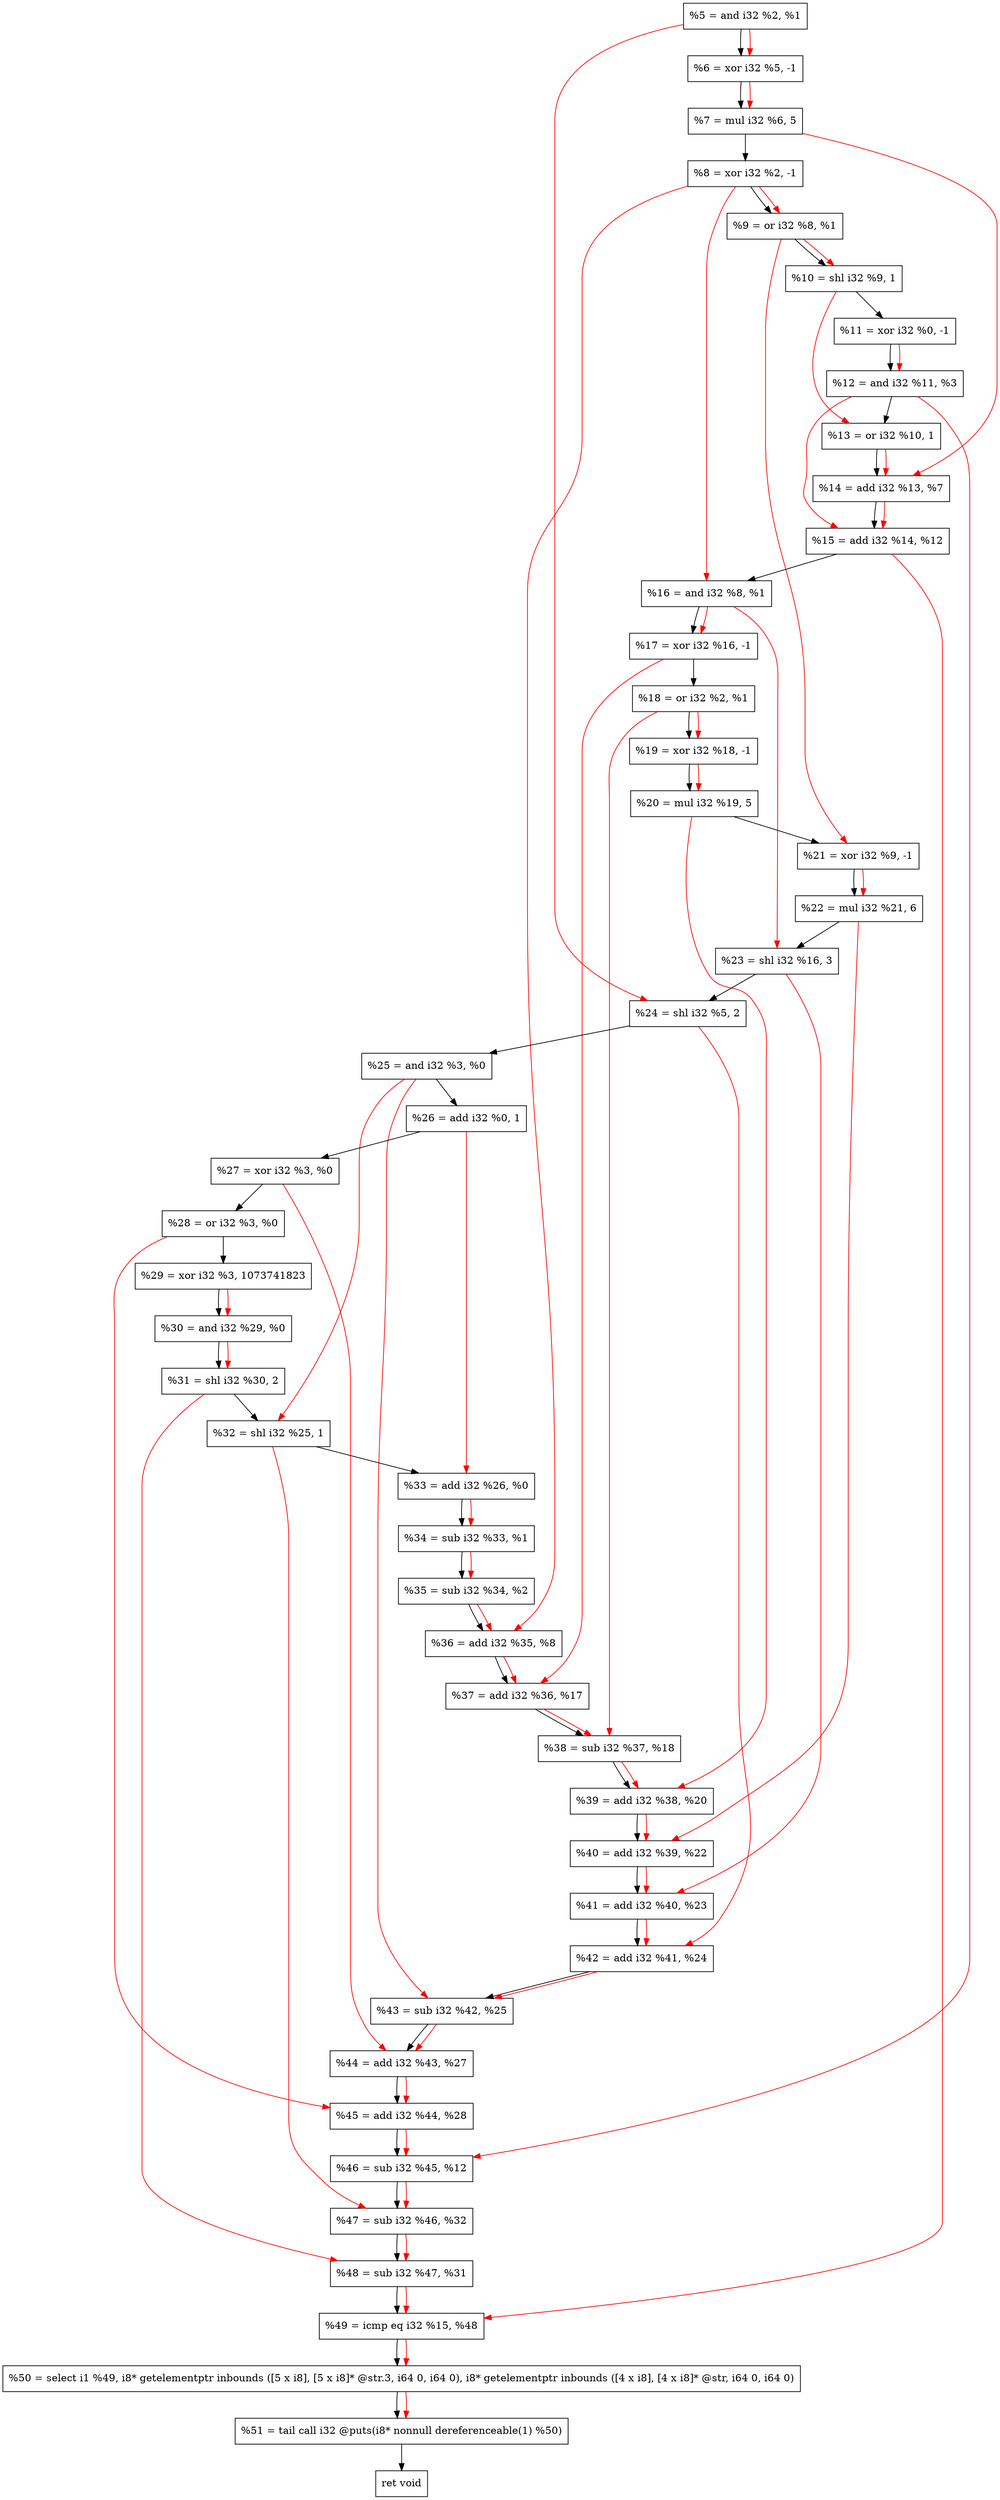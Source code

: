 digraph "DFG for'crackme' function" {
	Node0x14a4710[shape=record, label="  %5 = and i32 %2, %1"];
	Node0x14a4d90[shape=record, label="  %6 = xor i32 %5, -1"];
	Node0x14a4e30[shape=record, label="  %7 = mul i32 %6, 5"];
	Node0x14a4ea0[shape=record, label="  %8 = xor i32 %2, -1"];
	Node0x14a4f10[shape=record, label="  %9 = or i32 %8, %1"];
	Node0x14a4fb0[shape=record, label="  %10 = shl i32 %9, 1"];
	Node0x14a5020[shape=record, label="  %11 = xor i32 %0, -1"];
	Node0x14a5090[shape=record, label="  %12 = and i32 %11, %3"];
	Node0x14a5100[shape=record, label="  %13 = or i32 %10, 1"];
	Node0x14a5170[shape=record, label="  %14 = add i32 %13, %7"];
	Node0x14a51e0[shape=record, label="  %15 = add i32 %14, %12"];
	Node0x14a5250[shape=record, label="  %16 = and i32 %8, %1"];
	Node0x14a52c0[shape=record, label="  %17 = xor i32 %16, -1"];
	Node0x14a5330[shape=record, label="  %18 = or i32 %2, %1"];
	Node0x14a53a0[shape=record, label="  %19 = xor i32 %18, -1"];
	Node0x14a5410[shape=record, label="  %20 = mul i32 %19, 5"];
	Node0x14a5480[shape=record, label="  %21 = xor i32 %9, -1"];
	Node0x14a5520[shape=record, label="  %22 = mul i32 %21, 6"];
	Node0x14a55c0[shape=record, label="  %23 = shl i32 %16, 3"];
	Node0x14a5660[shape=record, label="  %24 = shl i32 %5, 2"];
	Node0x14a56d0[shape=record, label="  %25 = and i32 %3, %0"];
	Node0x14a5740[shape=record, label="  %26 = add i32 %0, 1"];
	Node0x14a57b0[shape=record, label="  %27 = xor i32 %3, %0"];
	Node0x14a5820[shape=record, label="  %28 = or i32 %3, %0"];
	Node0x14a58c0[shape=record, label="  %29 = xor i32 %3, 1073741823"];
	Node0x14a5930[shape=record, label="  %30 = and i32 %29, %0"];
	Node0x14a59a0[shape=record, label="  %31 = shl i32 %30, 2"];
	Node0x14a5a10[shape=record, label="  %32 = shl i32 %25, 1"];
	Node0x14a5c90[shape=record, label="  %33 = add i32 %26, %0"];
	Node0x14a5d00[shape=record, label="  %34 = sub i32 %33, %1"];
	Node0x14a5d70[shape=record, label="  %35 = sub i32 %34, %2"];
	Node0x14a5de0[shape=record, label="  %36 = add i32 %35, %8"];
	Node0x14a5e50[shape=record, label="  %37 = add i32 %36, %17"];
	Node0x14a5ec0[shape=record, label="  %38 = sub i32 %37, %18"];
	Node0x14a5f30[shape=record, label="  %39 = add i32 %38, %20"];
	Node0x14a5fa0[shape=record, label="  %40 = add i32 %39, %22"];
	Node0x14a6010[shape=record, label="  %41 = add i32 %40, %23"];
	Node0x14a6080[shape=record, label="  %42 = add i32 %41, %24"];
	Node0x14a60f0[shape=record, label="  %43 = sub i32 %42, %25"];
	Node0x14a6160[shape=record, label="  %44 = add i32 %43, %27"];
	Node0x14a61d0[shape=record, label="  %45 = add i32 %44, %28"];
	Node0x14a6240[shape=record, label="  %46 = sub i32 %45, %12"];
	Node0x14a62b0[shape=record, label="  %47 = sub i32 %46, %32"];
	Node0x14a6320[shape=record, label="  %48 = sub i32 %47, %31"];
	Node0x14a6390[shape=record, label="  %49 = icmp eq i32 %15, %48"];
	Node0x1445268[shape=record, label="  %50 = select i1 %49, i8* getelementptr inbounds ([5 x i8], [5 x i8]* @str.3, i64 0, i64 0), i8* getelementptr inbounds ([4 x i8], [4 x i8]* @str, i64 0, i64 0)"];
	Node0x14a6830[shape=record, label="  %51 = tail call i32 @puts(i8* nonnull dereferenceable(1) %50)"];
	Node0x14a6880[shape=record, label="  ret void"];
	Node0x14a4710 -> Node0x14a4d90;
	Node0x14a4d90 -> Node0x14a4e30;
	Node0x14a4e30 -> Node0x14a4ea0;
	Node0x14a4ea0 -> Node0x14a4f10;
	Node0x14a4f10 -> Node0x14a4fb0;
	Node0x14a4fb0 -> Node0x14a5020;
	Node0x14a5020 -> Node0x14a5090;
	Node0x14a5090 -> Node0x14a5100;
	Node0x14a5100 -> Node0x14a5170;
	Node0x14a5170 -> Node0x14a51e0;
	Node0x14a51e0 -> Node0x14a5250;
	Node0x14a5250 -> Node0x14a52c0;
	Node0x14a52c0 -> Node0x14a5330;
	Node0x14a5330 -> Node0x14a53a0;
	Node0x14a53a0 -> Node0x14a5410;
	Node0x14a5410 -> Node0x14a5480;
	Node0x14a5480 -> Node0x14a5520;
	Node0x14a5520 -> Node0x14a55c0;
	Node0x14a55c0 -> Node0x14a5660;
	Node0x14a5660 -> Node0x14a56d0;
	Node0x14a56d0 -> Node0x14a5740;
	Node0x14a5740 -> Node0x14a57b0;
	Node0x14a57b0 -> Node0x14a5820;
	Node0x14a5820 -> Node0x14a58c0;
	Node0x14a58c0 -> Node0x14a5930;
	Node0x14a5930 -> Node0x14a59a0;
	Node0x14a59a0 -> Node0x14a5a10;
	Node0x14a5a10 -> Node0x14a5c90;
	Node0x14a5c90 -> Node0x14a5d00;
	Node0x14a5d00 -> Node0x14a5d70;
	Node0x14a5d70 -> Node0x14a5de0;
	Node0x14a5de0 -> Node0x14a5e50;
	Node0x14a5e50 -> Node0x14a5ec0;
	Node0x14a5ec0 -> Node0x14a5f30;
	Node0x14a5f30 -> Node0x14a5fa0;
	Node0x14a5fa0 -> Node0x14a6010;
	Node0x14a6010 -> Node0x14a6080;
	Node0x14a6080 -> Node0x14a60f0;
	Node0x14a60f0 -> Node0x14a6160;
	Node0x14a6160 -> Node0x14a61d0;
	Node0x14a61d0 -> Node0x14a6240;
	Node0x14a6240 -> Node0x14a62b0;
	Node0x14a62b0 -> Node0x14a6320;
	Node0x14a6320 -> Node0x14a6390;
	Node0x14a6390 -> Node0x1445268;
	Node0x1445268 -> Node0x14a6830;
	Node0x14a6830 -> Node0x14a6880;
edge [color=red]
	Node0x14a4710 -> Node0x14a4d90;
	Node0x14a4d90 -> Node0x14a4e30;
	Node0x14a4ea0 -> Node0x14a4f10;
	Node0x14a4f10 -> Node0x14a4fb0;
	Node0x14a5020 -> Node0x14a5090;
	Node0x14a4fb0 -> Node0x14a5100;
	Node0x14a5100 -> Node0x14a5170;
	Node0x14a4e30 -> Node0x14a5170;
	Node0x14a5170 -> Node0x14a51e0;
	Node0x14a5090 -> Node0x14a51e0;
	Node0x14a4ea0 -> Node0x14a5250;
	Node0x14a5250 -> Node0x14a52c0;
	Node0x14a5330 -> Node0x14a53a0;
	Node0x14a53a0 -> Node0x14a5410;
	Node0x14a4f10 -> Node0x14a5480;
	Node0x14a5480 -> Node0x14a5520;
	Node0x14a5250 -> Node0x14a55c0;
	Node0x14a4710 -> Node0x14a5660;
	Node0x14a58c0 -> Node0x14a5930;
	Node0x14a5930 -> Node0x14a59a0;
	Node0x14a56d0 -> Node0x14a5a10;
	Node0x14a5740 -> Node0x14a5c90;
	Node0x14a5c90 -> Node0x14a5d00;
	Node0x14a5d00 -> Node0x14a5d70;
	Node0x14a5d70 -> Node0x14a5de0;
	Node0x14a4ea0 -> Node0x14a5de0;
	Node0x14a5de0 -> Node0x14a5e50;
	Node0x14a52c0 -> Node0x14a5e50;
	Node0x14a5e50 -> Node0x14a5ec0;
	Node0x14a5330 -> Node0x14a5ec0;
	Node0x14a5ec0 -> Node0x14a5f30;
	Node0x14a5410 -> Node0x14a5f30;
	Node0x14a5f30 -> Node0x14a5fa0;
	Node0x14a5520 -> Node0x14a5fa0;
	Node0x14a5fa0 -> Node0x14a6010;
	Node0x14a55c0 -> Node0x14a6010;
	Node0x14a6010 -> Node0x14a6080;
	Node0x14a5660 -> Node0x14a6080;
	Node0x14a6080 -> Node0x14a60f0;
	Node0x14a56d0 -> Node0x14a60f0;
	Node0x14a60f0 -> Node0x14a6160;
	Node0x14a57b0 -> Node0x14a6160;
	Node0x14a6160 -> Node0x14a61d0;
	Node0x14a5820 -> Node0x14a61d0;
	Node0x14a61d0 -> Node0x14a6240;
	Node0x14a5090 -> Node0x14a6240;
	Node0x14a6240 -> Node0x14a62b0;
	Node0x14a5a10 -> Node0x14a62b0;
	Node0x14a62b0 -> Node0x14a6320;
	Node0x14a59a0 -> Node0x14a6320;
	Node0x14a51e0 -> Node0x14a6390;
	Node0x14a6320 -> Node0x14a6390;
	Node0x14a6390 -> Node0x1445268;
	Node0x1445268 -> Node0x14a6830;
}
